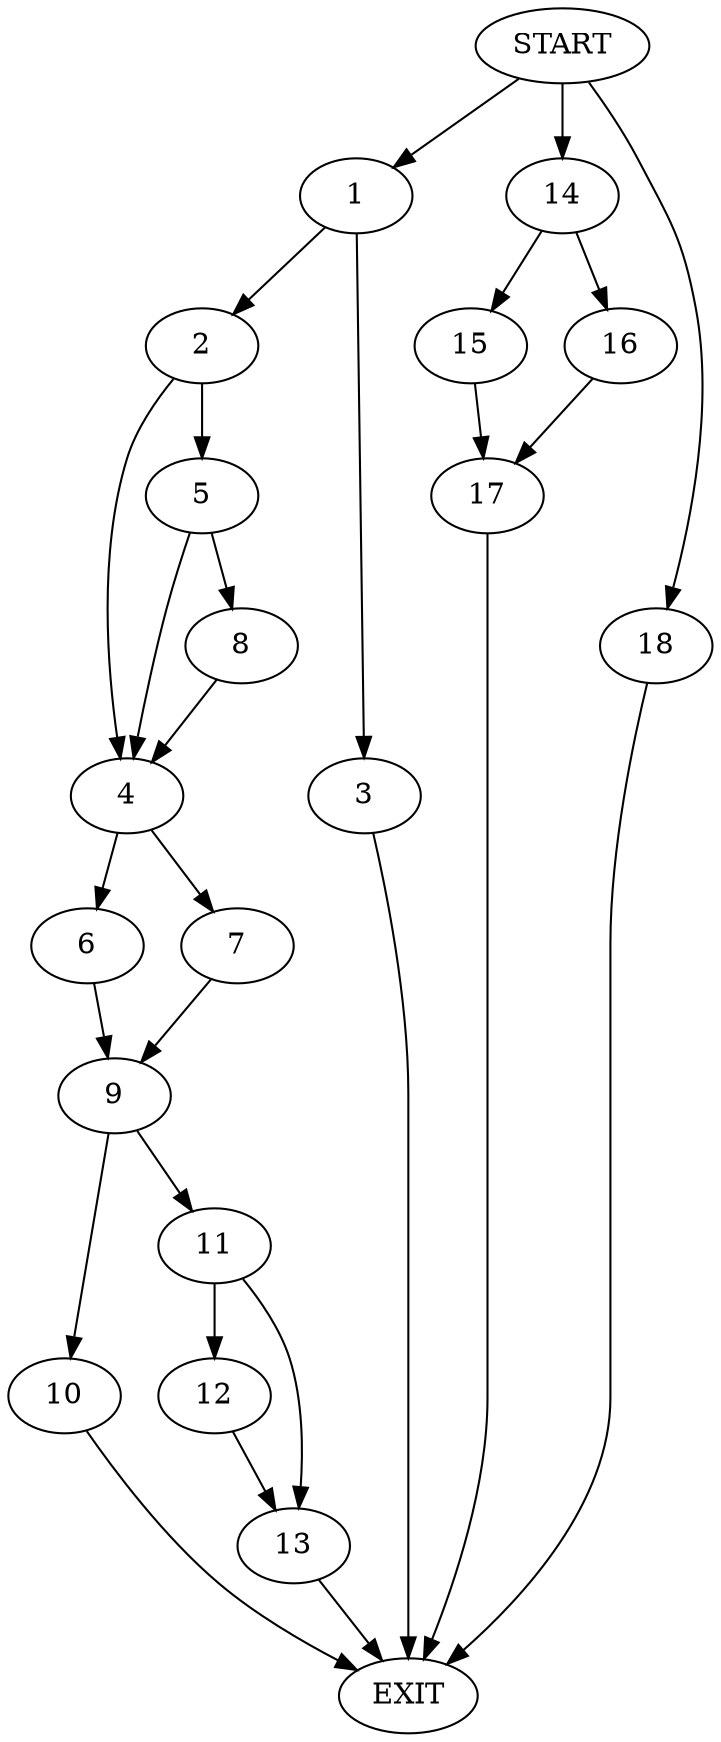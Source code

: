 digraph {
0 [label="START"]
19 [label="EXIT"]
0 -> 1
1 -> 2
1 -> 3
3 -> 19
2 -> 4
2 -> 5
4 -> 6
4 -> 7
5 -> 4
5 -> 8
8 -> 4
6 -> 9
7 -> 9
9 -> 10
9 -> 11
11 -> 12
11 -> 13
10 -> 19
13 -> 19
12 -> 13
0 -> 14
14 -> 15
14 -> 16
15 -> 17
16 -> 17
17 -> 19
0 -> 18
18 -> 19
}
